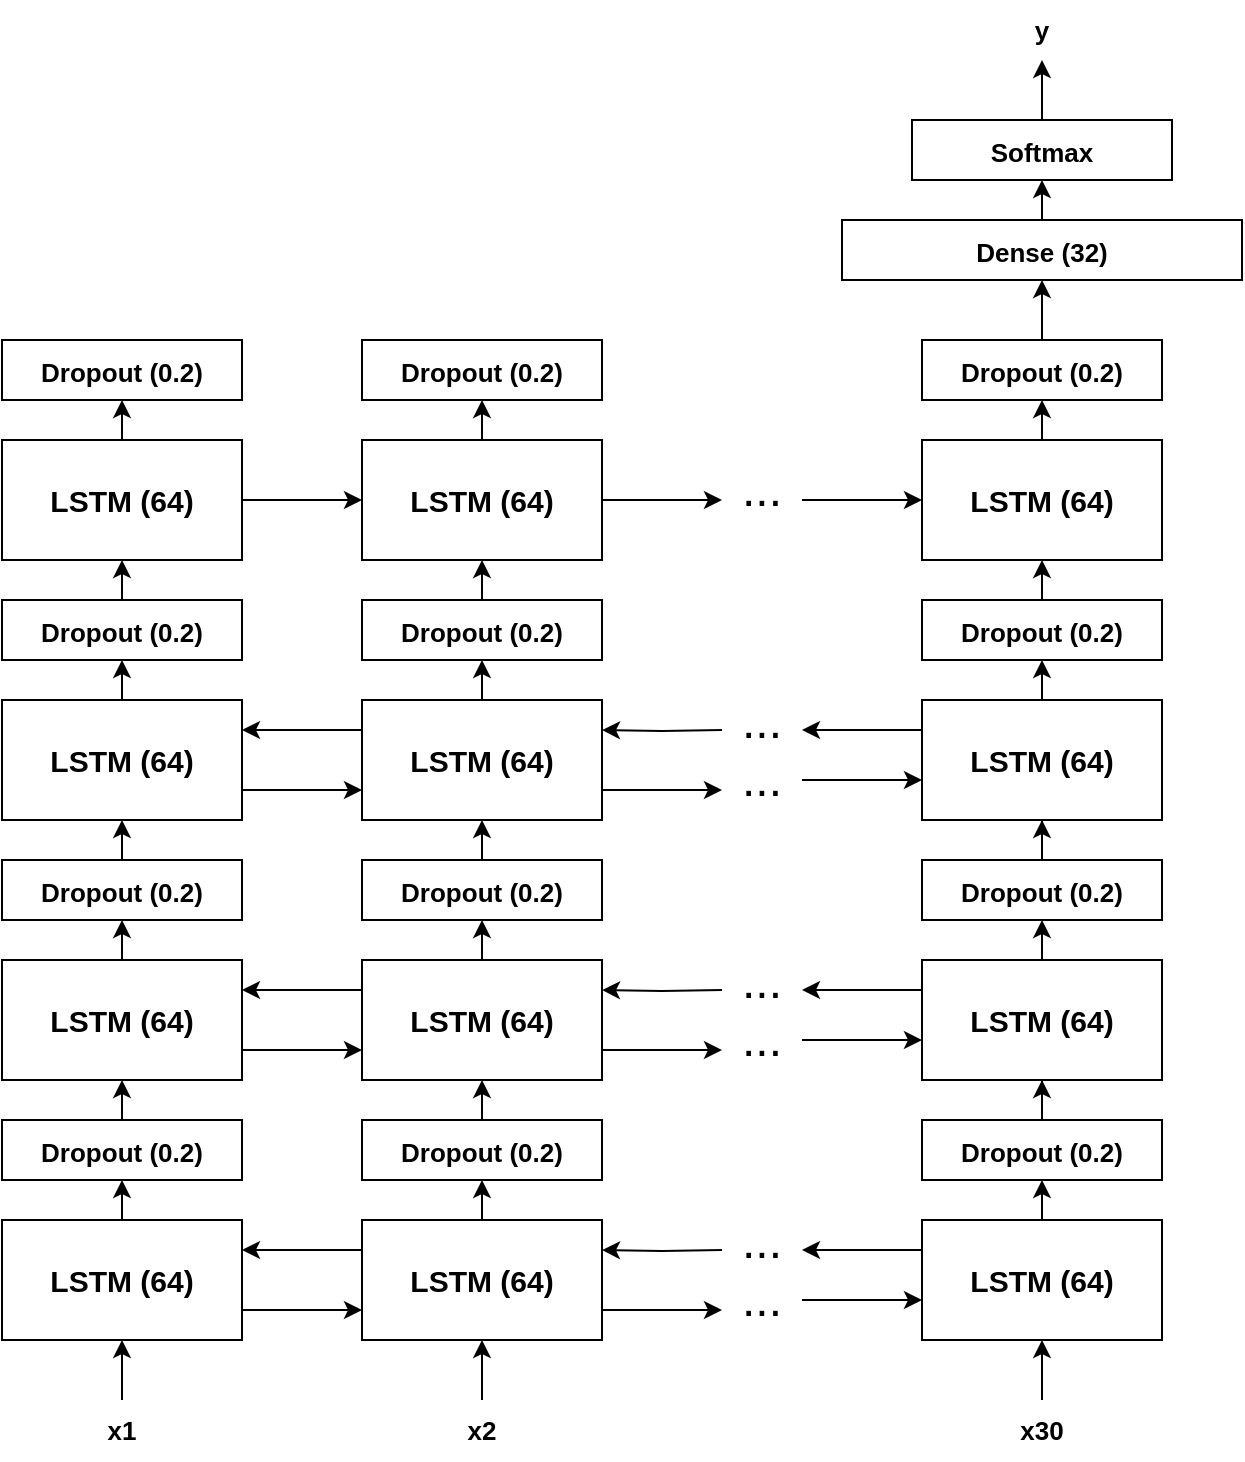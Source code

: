 <mxfile version="16.6.1" type="device"><diagram id="afFhLRDm-zISLwI9pYu6" name="Page-1"><mxGraphModel dx="1354" dy="777" grid="1" gridSize="10" guides="1" tooltips="1" connect="1" arrows="1" fold="1" page="1" pageScale="1" pageWidth="850" pageHeight="1100" math="0" shadow="0"><root><mxCell id="0"/><mxCell id="1" parent="0"/><mxCell id="ZPT5PB_aitIAxAzSOSwC-4" style="edgeStyle=orthogonalEdgeStyle;rounded=0;orthogonalLoop=1;jettySize=auto;html=1;exitX=1;exitY=0.75;exitDx=0;exitDy=0;entryX=0;entryY=0.75;entryDx=0;entryDy=0;" edge="1" parent="1" source="ZPT5PB_aitIAxAzSOSwC-1" target="ZPT5PB_aitIAxAzSOSwC-2"><mxGeometry relative="1" as="geometry"/></mxCell><mxCell id="ZPT5PB_aitIAxAzSOSwC-46" style="edgeStyle=orthogonalEdgeStyle;rounded=0;orthogonalLoop=1;jettySize=auto;html=1;exitX=0.5;exitY=0;exitDx=0;exitDy=0;entryX=0.5;entryY=1;entryDx=0;entryDy=0;fontSize=13;" edge="1" parent="1" source="ZPT5PB_aitIAxAzSOSwC-1" target="ZPT5PB_aitIAxAzSOSwC-45"><mxGeometry relative="1" as="geometry"/></mxCell><mxCell id="ZPT5PB_aitIAxAzSOSwC-1" value="&lt;b style=&quot;font-size: 15px&quot;&gt;LSTM (64)&lt;/b&gt;" style="rounded=0;whiteSpace=wrap;html=1;" vertex="1" parent="1"><mxGeometry x="40" y="700" width="120" height="60" as="geometry"/></mxCell><mxCell id="ZPT5PB_aitIAxAzSOSwC-5" style="edgeStyle=orthogonalEdgeStyle;rounded=0;orthogonalLoop=1;jettySize=auto;html=1;exitX=0;exitY=0.25;exitDx=0;exitDy=0;entryX=1;entryY=0.25;entryDx=0;entryDy=0;" edge="1" parent="1" source="ZPT5PB_aitIAxAzSOSwC-2" target="ZPT5PB_aitIAxAzSOSwC-1"><mxGeometry relative="1" as="geometry"/></mxCell><mxCell id="ZPT5PB_aitIAxAzSOSwC-6" style="edgeStyle=orthogonalEdgeStyle;rounded=0;orthogonalLoop=1;jettySize=auto;html=1;exitX=1;exitY=0.75;exitDx=0;exitDy=0;" edge="1" parent="1" source="ZPT5PB_aitIAxAzSOSwC-2"><mxGeometry relative="1" as="geometry"><mxPoint x="400" y="745" as="targetPoint"/></mxGeometry></mxCell><mxCell id="ZPT5PB_aitIAxAzSOSwC-7" style="edgeStyle=orthogonalEdgeStyle;rounded=0;orthogonalLoop=1;jettySize=auto;html=1;entryX=1;entryY=0.25;entryDx=0;entryDy=0;" edge="1" parent="1" target="ZPT5PB_aitIAxAzSOSwC-2"><mxGeometry relative="1" as="geometry"><mxPoint x="400" y="715" as="targetPoint"/><mxPoint x="400" y="715" as="sourcePoint"/></mxGeometry></mxCell><mxCell id="ZPT5PB_aitIAxAzSOSwC-49" style="edgeStyle=orthogonalEdgeStyle;rounded=0;orthogonalLoop=1;jettySize=auto;html=1;exitX=0.5;exitY=0;exitDx=0;exitDy=0;entryX=0.5;entryY=1;entryDx=0;entryDy=0;fontSize=13;" edge="1" parent="1" source="ZPT5PB_aitIAxAzSOSwC-2" target="ZPT5PB_aitIAxAzSOSwC-47"><mxGeometry relative="1" as="geometry"/></mxCell><mxCell id="ZPT5PB_aitIAxAzSOSwC-2" value="&lt;b style=&quot;font-size: 15px&quot;&gt;LSTM (64)&lt;/b&gt;" style="rounded=0;whiteSpace=wrap;html=1;" vertex="1" parent="1"><mxGeometry x="220" y="700" width="120" height="60" as="geometry"/></mxCell><mxCell id="ZPT5PB_aitIAxAzSOSwC-8" style="edgeStyle=orthogonalEdgeStyle;rounded=0;orthogonalLoop=1;jettySize=auto;html=1;exitX=0;exitY=0.25;exitDx=0;exitDy=0;" edge="1" parent="1" source="ZPT5PB_aitIAxAzSOSwC-3"><mxGeometry relative="1" as="geometry"><mxPoint x="440" y="715" as="targetPoint"/></mxGeometry></mxCell><mxCell id="ZPT5PB_aitIAxAzSOSwC-50" style="edgeStyle=orthogonalEdgeStyle;rounded=0;orthogonalLoop=1;jettySize=auto;html=1;exitX=0.5;exitY=0;exitDx=0;exitDy=0;entryX=0.5;entryY=1;entryDx=0;entryDy=0;fontSize=13;" edge="1" parent="1" source="ZPT5PB_aitIAxAzSOSwC-3" target="ZPT5PB_aitIAxAzSOSwC-48"><mxGeometry relative="1" as="geometry"/></mxCell><mxCell id="ZPT5PB_aitIAxAzSOSwC-3" value="&lt;b style=&quot;font-size: 15px&quot;&gt;LSTM (64)&lt;/b&gt;" style="rounded=0;whiteSpace=wrap;html=1;" vertex="1" parent="1"><mxGeometry x="500" y="700" width="120" height="60" as="geometry"/></mxCell><mxCell id="ZPT5PB_aitIAxAzSOSwC-9" style="edgeStyle=orthogonalEdgeStyle;rounded=0;orthogonalLoop=1;jettySize=auto;html=1;exitX=1;exitY=0.75;exitDx=0;exitDy=0;" edge="1" parent="1"><mxGeometry relative="1" as="geometry"><mxPoint x="500" y="740" as="targetPoint"/><mxPoint x="440" y="740" as="sourcePoint"/></mxGeometry></mxCell><mxCell id="ZPT5PB_aitIAxAzSOSwC-13" value="...&lt;br&gt;..." style="text;html=1;strokeColor=none;fillColor=none;align=center;verticalAlign=middle;whiteSpace=wrap;rounded=0;fontSize=24;" vertex="1" parent="1"><mxGeometry x="390" y="710" width="60" height="30" as="geometry"/></mxCell><mxCell id="ZPT5PB_aitIAxAzSOSwC-67" style="edgeStyle=orthogonalEdgeStyle;rounded=0;orthogonalLoop=1;jettySize=auto;html=1;exitX=0.5;exitY=0;exitDx=0;exitDy=0;entryX=0.5;entryY=1;entryDx=0;entryDy=0;fontSize=13;" edge="1" parent="1" source="ZPT5PB_aitIAxAzSOSwC-45" target="ZPT5PB_aitIAxAzSOSwC-53"><mxGeometry relative="1" as="geometry"/></mxCell><mxCell id="ZPT5PB_aitIAxAzSOSwC-45" value="&lt;b&gt;&lt;font style=&quot;font-size: 13px&quot;&gt;Dropout (0.2)&lt;/font&gt;&lt;/b&gt;" style="rounded=0;whiteSpace=wrap;html=1;fontSize=15;" vertex="1" parent="1"><mxGeometry x="40" y="650" width="120" height="30" as="geometry"/></mxCell><mxCell id="ZPT5PB_aitIAxAzSOSwC-69" style="edgeStyle=orthogonalEdgeStyle;rounded=0;orthogonalLoop=1;jettySize=auto;html=1;exitX=0.5;exitY=0;exitDx=0;exitDy=0;entryX=0.5;entryY=1;entryDx=0;entryDy=0;fontSize=13;" edge="1" parent="1" source="ZPT5PB_aitIAxAzSOSwC-47" target="ZPT5PB_aitIAxAzSOSwC-58"><mxGeometry relative="1" as="geometry"/></mxCell><mxCell id="ZPT5PB_aitIAxAzSOSwC-47" value="&lt;b&gt;&lt;font style=&quot;font-size: 13px&quot;&gt;Dropout (0.2)&lt;/font&gt;&lt;/b&gt;" style="rounded=0;whiteSpace=wrap;html=1;fontSize=15;" vertex="1" parent="1"><mxGeometry x="220" y="650" width="120" height="30" as="geometry"/></mxCell><mxCell id="ZPT5PB_aitIAxAzSOSwC-70" style="edgeStyle=orthogonalEdgeStyle;rounded=0;orthogonalLoop=1;jettySize=auto;html=1;exitX=0.5;exitY=0;exitDx=0;exitDy=0;fontSize=13;" edge="1" parent="1" source="ZPT5PB_aitIAxAzSOSwC-48" target="ZPT5PB_aitIAxAzSOSwC-61"><mxGeometry relative="1" as="geometry"/></mxCell><mxCell id="ZPT5PB_aitIAxAzSOSwC-48" value="&lt;b&gt;&lt;font style=&quot;font-size: 13px&quot;&gt;Dropout (0.2)&lt;/font&gt;&lt;/b&gt;" style="rounded=0;whiteSpace=wrap;html=1;fontSize=15;" vertex="1" parent="1"><mxGeometry x="500" y="650" width="120" height="30" as="geometry"/></mxCell><mxCell id="ZPT5PB_aitIAxAzSOSwC-51" style="edgeStyle=orthogonalEdgeStyle;rounded=0;orthogonalLoop=1;jettySize=auto;html=1;exitX=1;exitY=0.75;exitDx=0;exitDy=0;entryX=0;entryY=0.75;entryDx=0;entryDy=0;" edge="1" parent="1" source="ZPT5PB_aitIAxAzSOSwC-53" target="ZPT5PB_aitIAxAzSOSwC-58"><mxGeometry relative="1" as="geometry"/></mxCell><mxCell id="ZPT5PB_aitIAxAzSOSwC-52" style="edgeStyle=orthogonalEdgeStyle;rounded=0;orthogonalLoop=1;jettySize=auto;html=1;exitX=0.5;exitY=0;exitDx=0;exitDy=0;entryX=0.5;entryY=1;entryDx=0;entryDy=0;fontSize=13;" edge="1" parent="1" source="ZPT5PB_aitIAxAzSOSwC-53" target="ZPT5PB_aitIAxAzSOSwC-64"><mxGeometry relative="1" as="geometry"/></mxCell><mxCell id="ZPT5PB_aitIAxAzSOSwC-53" value="&lt;b style=&quot;font-size: 15px&quot;&gt;LSTM (64)&lt;/b&gt;" style="rounded=0;whiteSpace=wrap;html=1;" vertex="1" parent="1"><mxGeometry x="40" y="570" width="120" height="60" as="geometry"/></mxCell><mxCell id="ZPT5PB_aitIAxAzSOSwC-54" style="edgeStyle=orthogonalEdgeStyle;rounded=0;orthogonalLoop=1;jettySize=auto;html=1;exitX=0;exitY=0.25;exitDx=0;exitDy=0;entryX=1;entryY=0.25;entryDx=0;entryDy=0;" edge="1" parent="1" source="ZPT5PB_aitIAxAzSOSwC-58" target="ZPT5PB_aitIAxAzSOSwC-53"><mxGeometry relative="1" as="geometry"/></mxCell><mxCell id="ZPT5PB_aitIAxAzSOSwC-55" style="edgeStyle=orthogonalEdgeStyle;rounded=0;orthogonalLoop=1;jettySize=auto;html=1;exitX=1;exitY=0.75;exitDx=0;exitDy=0;" edge="1" parent="1" source="ZPT5PB_aitIAxAzSOSwC-58"><mxGeometry relative="1" as="geometry"><mxPoint x="400" y="615" as="targetPoint"/></mxGeometry></mxCell><mxCell id="ZPT5PB_aitIAxAzSOSwC-56" style="edgeStyle=orthogonalEdgeStyle;rounded=0;orthogonalLoop=1;jettySize=auto;html=1;entryX=1;entryY=0.25;entryDx=0;entryDy=0;" edge="1" parent="1" target="ZPT5PB_aitIAxAzSOSwC-58"><mxGeometry relative="1" as="geometry"><mxPoint x="400" y="585" as="targetPoint"/><mxPoint x="400" y="585" as="sourcePoint"/></mxGeometry></mxCell><mxCell id="ZPT5PB_aitIAxAzSOSwC-57" style="edgeStyle=orthogonalEdgeStyle;rounded=0;orthogonalLoop=1;jettySize=auto;html=1;exitX=0.5;exitY=0;exitDx=0;exitDy=0;entryX=0.5;entryY=1;entryDx=0;entryDy=0;fontSize=13;" edge="1" parent="1" source="ZPT5PB_aitIAxAzSOSwC-58" target="ZPT5PB_aitIAxAzSOSwC-65"><mxGeometry relative="1" as="geometry"/></mxCell><mxCell id="ZPT5PB_aitIAxAzSOSwC-58" value="&lt;b style=&quot;font-size: 15px&quot;&gt;LSTM (64)&lt;/b&gt;" style="rounded=0;whiteSpace=wrap;html=1;" vertex="1" parent="1"><mxGeometry x="220" y="570" width="120" height="60" as="geometry"/></mxCell><mxCell id="ZPT5PB_aitIAxAzSOSwC-59" style="edgeStyle=orthogonalEdgeStyle;rounded=0;orthogonalLoop=1;jettySize=auto;html=1;exitX=0;exitY=0.25;exitDx=0;exitDy=0;" edge="1" parent="1" source="ZPT5PB_aitIAxAzSOSwC-61"><mxGeometry relative="1" as="geometry"><mxPoint x="440" y="585" as="targetPoint"/></mxGeometry></mxCell><mxCell id="ZPT5PB_aitIAxAzSOSwC-60" style="edgeStyle=orthogonalEdgeStyle;rounded=0;orthogonalLoop=1;jettySize=auto;html=1;exitX=0.5;exitY=0;exitDx=0;exitDy=0;entryX=0.5;entryY=1;entryDx=0;entryDy=0;fontSize=13;" edge="1" parent="1" source="ZPT5PB_aitIAxAzSOSwC-61" target="ZPT5PB_aitIAxAzSOSwC-66"><mxGeometry relative="1" as="geometry"/></mxCell><mxCell id="ZPT5PB_aitIAxAzSOSwC-61" value="&lt;b style=&quot;font-size: 15px&quot;&gt;LSTM (64)&lt;/b&gt;" style="rounded=0;whiteSpace=wrap;html=1;" vertex="1" parent="1"><mxGeometry x="500" y="570" width="120" height="60" as="geometry"/></mxCell><mxCell id="ZPT5PB_aitIAxAzSOSwC-62" style="edgeStyle=orthogonalEdgeStyle;rounded=0;orthogonalLoop=1;jettySize=auto;html=1;exitX=1;exitY=0.75;exitDx=0;exitDy=0;" edge="1" parent="1"><mxGeometry relative="1" as="geometry"><mxPoint x="500" y="610" as="targetPoint"/><mxPoint x="440" y="610" as="sourcePoint"/></mxGeometry></mxCell><mxCell id="ZPT5PB_aitIAxAzSOSwC-63" value="...&lt;br&gt;..." style="text;html=1;strokeColor=none;fillColor=none;align=center;verticalAlign=middle;whiteSpace=wrap;rounded=0;fontSize=24;" vertex="1" parent="1"><mxGeometry x="390" y="580" width="60" height="30" as="geometry"/></mxCell><mxCell id="ZPT5PB_aitIAxAzSOSwC-87" style="edgeStyle=orthogonalEdgeStyle;rounded=0;orthogonalLoop=1;jettySize=auto;html=1;exitX=0.5;exitY=0;exitDx=0;exitDy=0;entryX=0.5;entryY=1;entryDx=0;entryDy=0;fontSize=13;" edge="1" parent="1" source="ZPT5PB_aitIAxAzSOSwC-64" target="ZPT5PB_aitIAxAzSOSwC-73"><mxGeometry relative="1" as="geometry"/></mxCell><mxCell id="ZPT5PB_aitIAxAzSOSwC-64" value="&lt;b&gt;&lt;font style=&quot;font-size: 13px&quot;&gt;Dropout (0.2)&lt;/font&gt;&lt;/b&gt;" style="rounded=0;whiteSpace=wrap;html=1;fontSize=15;" vertex="1" parent="1"><mxGeometry x="40" y="520" width="120" height="30" as="geometry"/></mxCell><mxCell id="ZPT5PB_aitIAxAzSOSwC-88" style="edgeStyle=orthogonalEdgeStyle;rounded=0;orthogonalLoop=1;jettySize=auto;html=1;exitX=0.5;exitY=0;exitDx=0;exitDy=0;entryX=0.5;entryY=1;entryDx=0;entryDy=0;fontSize=13;" edge="1" parent="1" source="ZPT5PB_aitIAxAzSOSwC-65" target="ZPT5PB_aitIAxAzSOSwC-78"><mxGeometry relative="1" as="geometry"/></mxCell><mxCell id="ZPT5PB_aitIAxAzSOSwC-65" value="&lt;b&gt;&lt;font style=&quot;font-size: 13px&quot;&gt;Dropout (0.2)&lt;/font&gt;&lt;/b&gt;" style="rounded=0;whiteSpace=wrap;html=1;fontSize=15;" vertex="1" parent="1"><mxGeometry x="220" y="520" width="120" height="30" as="geometry"/></mxCell><mxCell id="ZPT5PB_aitIAxAzSOSwC-89" style="edgeStyle=orthogonalEdgeStyle;rounded=0;orthogonalLoop=1;jettySize=auto;html=1;exitX=0.5;exitY=0;exitDx=0;exitDy=0;fontSize=13;" edge="1" parent="1" source="ZPT5PB_aitIAxAzSOSwC-66" target="ZPT5PB_aitIAxAzSOSwC-81"><mxGeometry relative="1" as="geometry"/></mxCell><mxCell id="ZPT5PB_aitIAxAzSOSwC-66" value="&lt;b&gt;&lt;font style=&quot;font-size: 13px&quot;&gt;Dropout (0.2)&lt;/font&gt;&lt;/b&gt;" style="rounded=0;whiteSpace=wrap;html=1;fontSize=15;" vertex="1" parent="1"><mxGeometry x="500" y="520" width="120" height="30" as="geometry"/></mxCell><mxCell id="ZPT5PB_aitIAxAzSOSwC-71" style="edgeStyle=orthogonalEdgeStyle;rounded=0;orthogonalLoop=1;jettySize=auto;html=1;exitX=1;exitY=0.75;exitDx=0;exitDy=0;entryX=0;entryY=0.75;entryDx=0;entryDy=0;" edge="1" parent="1" source="ZPT5PB_aitIAxAzSOSwC-73" target="ZPT5PB_aitIAxAzSOSwC-78"><mxGeometry relative="1" as="geometry"/></mxCell><mxCell id="ZPT5PB_aitIAxAzSOSwC-72" style="edgeStyle=orthogonalEdgeStyle;rounded=0;orthogonalLoop=1;jettySize=auto;html=1;exitX=0.5;exitY=0;exitDx=0;exitDy=0;entryX=0.5;entryY=1;entryDx=0;entryDy=0;fontSize=13;" edge="1" parent="1" source="ZPT5PB_aitIAxAzSOSwC-73" target="ZPT5PB_aitIAxAzSOSwC-84"><mxGeometry relative="1" as="geometry"/></mxCell><mxCell id="ZPT5PB_aitIAxAzSOSwC-73" value="&lt;b style=&quot;font-size: 15px&quot;&gt;LSTM (64)&lt;/b&gt;" style="rounded=0;whiteSpace=wrap;html=1;" vertex="1" parent="1"><mxGeometry x="40" y="440" width="120" height="60" as="geometry"/></mxCell><mxCell id="ZPT5PB_aitIAxAzSOSwC-74" style="edgeStyle=orthogonalEdgeStyle;rounded=0;orthogonalLoop=1;jettySize=auto;html=1;exitX=0;exitY=0.25;exitDx=0;exitDy=0;entryX=1;entryY=0.25;entryDx=0;entryDy=0;" edge="1" parent="1" source="ZPT5PB_aitIAxAzSOSwC-78" target="ZPT5PB_aitIAxAzSOSwC-73"><mxGeometry relative="1" as="geometry"/></mxCell><mxCell id="ZPT5PB_aitIAxAzSOSwC-75" style="edgeStyle=orthogonalEdgeStyle;rounded=0;orthogonalLoop=1;jettySize=auto;html=1;exitX=1;exitY=0.75;exitDx=0;exitDy=0;" edge="1" parent="1" source="ZPT5PB_aitIAxAzSOSwC-78"><mxGeometry relative="1" as="geometry"><mxPoint x="400" y="485" as="targetPoint"/></mxGeometry></mxCell><mxCell id="ZPT5PB_aitIAxAzSOSwC-76" style="edgeStyle=orthogonalEdgeStyle;rounded=0;orthogonalLoop=1;jettySize=auto;html=1;entryX=1;entryY=0.25;entryDx=0;entryDy=0;" edge="1" parent="1" target="ZPT5PB_aitIAxAzSOSwC-78"><mxGeometry relative="1" as="geometry"><mxPoint x="400" y="455" as="targetPoint"/><mxPoint x="400" y="455" as="sourcePoint"/></mxGeometry></mxCell><mxCell id="ZPT5PB_aitIAxAzSOSwC-77" style="edgeStyle=orthogonalEdgeStyle;rounded=0;orthogonalLoop=1;jettySize=auto;html=1;exitX=0.5;exitY=0;exitDx=0;exitDy=0;entryX=0.5;entryY=1;entryDx=0;entryDy=0;fontSize=13;" edge="1" parent="1" source="ZPT5PB_aitIAxAzSOSwC-78" target="ZPT5PB_aitIAxAzSOSwC-85"><mxGeometry relative="1" as="geometry"/></mxCell><mxCell id="ZPT5PB_aitIAxAzSOSwC-78" value="&lt;b style=&quot;font-size: 15px&quot;&gt;LSTM (64)&lt;/b&gt;" style="rounded=0;whiteSpace=wrap;html=1;" vertex="1" parent="1"><mxGeometry x="220" y="440" width="120" height="60" as="geometry"/></mxCell><mxCell id="ZPT5PB_aitIAxAzSOSwC-79" style="edgeStyle=orthogonalEdgeStyle;rounded=0;orthogonalLoop=1;jettySize=auto;html=1;exitX=0;exitY=0.25;exitDx=0;exitDy=0;" edge="1" parent="1" source="ZPT5PB_aitIAxAzSOSwC-81"><mxGeometry relative="1" as="geometry"><mxPoint x="440" y="455" as="targetPoint"/></mxGeometry></mxCell><mxCell id="ZPT5PB_aitIAxAzSOSwC-80" style="edgeStyle=orthogonalEdgeStyle;rounded=0;orthogonalLoop=1;jettySize=auto;html=1;exitX=0.5;exitY=0;exitDx=0;exitDy=0;entryX=0.5;entryY=1;entryDx=0;entryDy=0;fontSize=13;" edge="1" parent="1" source="ZPT5PB_aitIAxAzSOSwC-81" target="ZPT5PB_aitIAxAzSOSwC-86"><mxGeometry relative="1" as="geometry"/></mxCell><mxCell id="ZPT5PB_aitIAxAzSOSwC-81" value="&lt;b style=&quot;font-size: 15px&quot;&gt;LSTM (64)&lt;/b&gt;" style="rounded=0;whiteSpace=wrap;html=1;" vertex="1" parent="1"><mxGeometry x="500" y="440" width="120" height="60" as="geometry"/></mxCell><mxCell id="ZPT5PB_aitIAxAzSOSwC-82" style="edgeStyle=orthogonalEdgeStyle;rounded=0;orthogonalLoop=1;jettySize=auto;html=1;exitX=1;exitY=0.75;exitDx=0;exitDy=0;" edge="1" parent="1"><mxGeometry relative="1" as="geometry"><mxPoint x="500" y="480" as="targetPoint"/><mxPoint x="440" y="480" as="sourcePoint"/></mxGeometry></mxCell><mxCell id="ZPT5PB_aitIAxAzSOSwC-83" value="...&lt;br&gt;..." style="text;html=1;strokeColor=none;fillColor=none;align=center;verticalAlign=middle;whiteSpace=wrap;rounded=0;fontSize=24;" vertex="1" parent="1"><mxGeometry x="390" y="450" width="60" height="30" as="geometry"/></mxCell><mxCell id="ZPT5PB_aitIAxAzSOSwC-160" style="edgeStyle=orthogonalEdgeStyle;rounded=0;orthogonalLoop=1;jettySize=auto;html=1;exitX=0.5;exitY=0;exitDx=0;exitDy=0;entryX=0.5;entryY=1;entryDx=0;entryDy=0;fontSize=13;" edge="1" parent="1" source="ZPT5PB_aitIAxAzSOSwC-84" target="ZPT5PB_aitIAxAzSOSwC-146"><mxGeometry relative="1" as="geometry"/></mxCell><mxCell id="ZPT5PB_aitIAxAzSOSwC-84" value="&lt;b&gt;&lt;font style=&quot;font-size: 13px&quot;&gt;Dropout (0.2)&lt;/font&gt;&lt;/b&gt;" style="rounded=0;whiteSpace=wrap;html=1;fontSize=15;" vertex="1" parent="1"><mxGeometry x="40" y="390" width="120" height="30" as="geometry"/></mxCell><mxCell id="ZPT5PB_aitIAxAzSOSwC-161" style="edgeStyle=orthogonalEdgeStyle;rounded=0;orthogonalLoop=1;jettySize=auto;html=1;exitX=0.5;exitY=0;exitDx=0;exitDy=0;entryX=0.5;entryY=1;entryDx=0;entryDy=0;fontSize=13;" edge="1" parent="1" source="ZPT5PB_aitIAxAzSOSwC-85" target="ZPT5PB_aitIAxAzSOSwC-151"><mxGeometry relative="1" as="geometry"/></mxCell><mxCell id="ZPT5PB_aitIAxAzSOSwC-85" value="&lt;b&gt;&lt;font style=&quot;font-size: 13px&quot;&gt;Dropout (0.2)&lt;/font&gt;&lt;/b&gt;" style="rounded=0;whiteSpace=wrap;html=1;fontSize=15;" vertex="1" parent="1"><mxGeometry x="220" y="390" width="120" height="30" as="geometry"/></mxCell><mxCell id="ZPT5PB_aitIAxAzSOSwC-162" style="edgeStyle=orthogonalEdgeStyle;rounded=0;orthogonalLoop=1;jettySize=auto;html=1;exitX=0.5;exitY=0;exitDx=0;exitDy=0;entryX=0.5;entryY=1;entryDx=0;entryDy=0;fontSize=13;" edge="1" parent="1" source="ZPT5PB_aitIAxAzSOSwC-86" target="ZPT5PB_aitIAxAzSOSwC-154"><mxGeometry relative="1" as="geometry"/></mxCell><mxCell id="ZPT5PB_aitIAxAzSOSwC-86" value="&lt;b&gt;&lt;font style=&quot;font-size: 13px&quot;&gt;Dropout (0.2)&lt;/font&gt;&lt;/b&gt;" style="rounded=0;whiteSpace=wrap;html=1;fontSize=15;" vertex="1" parent="1"><mxGeometry x="500" y="390" width="120" height="30" as="geometry"/></mxCell><mxCell id="ZPT5PB_aitIAxAzSOSwC-145" style="edgeStyle=orthogonalEdgeStyle;rounded=0;orthogonalLoop=1;jettySize=auto;html=1;exitX=0.5;exitY=0;exitDx=0;exitDy=0;entryX=0.5;entryY=1;entryDx=0;entryDy=0;fontSize=13;" edge="1" parent="1" source="ZPT5PB_aitIAxAzSOSwC-146" target="ZPT5PB_aitIAxAzSOSwC-157"><mxGeometry relative="1" as="geometry"/></mxCell><mxCell id="ZPT5PB_aitIAxAzSOSwC-163" style="edgeStyle=orthogonalEdgeStyle;rounded=0;orthogonalLoop=1;jettySize=auto;html=1;exitX=1;exitY=0.5;exitDx=0;exitDy=0;entryX=0;entryY=0.5;entryDx=0;entryDy=0;fontSize=13;" edge="1" parent="1" source="ZPT5PB_aitIAxAzSOSwC-146" target="ZPT5PB_aitIAxAzSOSwC-151"><mxGeometry relative="1" as="geometry"/></mxCell><mxCell id="ZPT5PB_aitIAxAzSOSwC-146" value="&lt;b style=&quot;font-size: 15px&quot;&gt;LSTM (64)&lt;/b&gt;" style="rounded=0;whiteSpace=wrap;html=1;" vertex="1" parent="1"><mxGeometry x="40" y="310" width="120" height="60" as="geometry"/></mxCell><mxCell id="ZPT5PB_aitIAxAzSOSwC-150" style="edgeStyle=orthogonalEdgeStyle;rounded=0;orthogonalLoop=1;jettySize=auto;html=1;exitX=0.5;exitY=0;exitDx=0;exitDy=0;entryX=0.5;entryY=1;entryDx=0;entryDy=0;fontSize=13;" edge="1" parent="1" source="ZPT5PB_aitIAxAzSOSwC-151" target="ZPT5PB_aitIAxAzSOSwC-158"><mxGeometry relative="1" as="geometry"/></mxCell><mxCell id="ZPT5PB_aitIAxAzSOSwC-164" style="edgeStyle=orthogonalEdgeStyle;rounded=0;orthogonalLoop=1;jettySize=auto;html=1;exitX=1;exitY=0.5;exitDx=0;exitDy=0;fontSize=13;" edge="1" parent="1" source="ZPT5PB_aitIAxAzSOSwC-151"><mxGeometry relative="1" as="geometry"><mxPoint x="400" y="340" as="targetPoint"/></mxGeometry></mxCell><mxCell id="ZPT5PB_aitIAxAzSOSwC-151" value="&lt;b style=&quot;font-size: 15px&quot;&gt;LSTM (64)&lt;/b&gt;" style="rounded=0;whiteSpace=wrap;html=1;" vertex="1" parent="1"><mxGeometry x="220" y="310" width="120" height="60" as="geometry"/></mxCell><mxCell id="ZPT5PB_aitIAxAzSOSwC-153" style="edgeStyle=orthogonalEdgeStyle;rounded=0;orthogonalLoop=1;jettySize=auto;html=1;exitX=0.5;exitY=0;exitDx=0;exitDy=0;entryX=0.5;entryY=1;entryDx=0;entryDy=0;fontSize=13;" edge="1" parent="1" source="ZPT5PB_aitIAxAzSOSwC-154" target="ZPT5PB_aitIAxAzSOSwC-159"><mxGeometry relative="1" as="geometry"/></mxCell><mxCell id="ZPT5PB_aitIAxAzSOSwC-154" value="&lt;b style=&quot;font-size: 15px&quot;&gt;LSTM (64)&lt;/b&gt;" style="rounded=0;whiteSpace=wrap;html=1;" vertex="1" parent="1"><mxGeometry x="500" y="310" width="120" height="60" as="geometry"/></mxCell><mxCell id="ZPT5PB_aitIAxAzSOSwC-157" value="&lt;b&gt;&lt;font style=&quot;font-size: 13px&quot;&gt;Dropout (0.2)&lt;/font&gt;&lt;/b&gt;" style="rounded=0;whiteSpace=wrap;html=1;fontSize=15;" vertex="1" parent="1"><mxGeometry x="40" y="260" width="120" height="30" as="geometry"/></mxCell><mxCell id="ZPT5PB_aitIAxAzSOSwC-158" value="&lt;b&gt;&lt;font style=&quot;font-size: 13px&quot;&gt;Dropout (0.2)&lt;/font&gt;&lt;/b&gt;" style="rounded=0;whiteSpace=wrap;html=1;fontSize=15;" vertex="1" parent="1"><mxGeometry x="220" y="260" width="120" height="30" as="geometry"/></mxCell><mxCell id="ZPT5PB_aitIAxAzSOSwC-169" style="edgeStyle=orthogonalEdgeStyle;rounded=0;orthogonalLoop=1;jettySize=auto;html=1;exitX=0.5;exitY=0;exitDx=0;exitDy=0;entryX=0.5;entryY=1;entryDx=0;entryDy=0;fontSize=13;" edge="1" parent="1" source="ZPT5PB_aitIAxAzSOSwC-159" target="ZPT5PB_aitIAxAzSOSwC-167"><mxGeometry relative="1" as="geometry"/></mxCell><mxCell id="ZPT5PB_aitIAxAzSOSwC-159" value="&lt;b&gt;&lt;font style=&quot;font-size: 13px&quot;&gt;Dropout (0.2)&lt;/font&gt;&lt;/b&gt;" style="rounded=0;whiteSpace=wrap;html=1;fontSize=15;" vertex="1" parent="1"><mxGeometry x="500" y="260" width="120" height="30" as="geometry"/></mxCell><mxCell id="ZPT5PB_aitIAxAzSOSwC-165" style="edgeStyle=orthogonalEdgeStyle;rounded=0;orthogonalLoop=1;jettySize=auto;html=1;fontSize=13;entryX=0;entryY=0.5;entryDx=0;entryDy=0;" edge="1" parent="1" target="ZPT5PB_aitIAxAzSOSwC-154"><mxGeometry relative="1" as="geometry"><mxPoint x="410" y="350" as="targetPoint"/><mxPoint x="440" y="340" as="sourcePoint"/><Array as="points"><mxPoint x="470" y="340"/><mxPoint x="470" y="340"/></Array></mxGeometry></mxCell><mxCell id="ZPT5PB_aitIAxAzSOSwC-166" value="..." style="text;html=1;strokeColor=none;fillColor=none;align=center;verticalAlign=middle;whiteSpace=wrap;rounded=0;fontSize=24;" vertex="1" parent="1"><mxGeometry x="390" y="320" width="60" height="30" as="geometry"/></mxCell><mxCell id="ZPT5PB_aitIAxAzSOSwC-170" style="edgeStyle=orthogonalEdgeStyle;rounded=0;orthogonalLoop=1;jettySize=auto;html=1;exitX=0.5;exitY=0;exitDx=0;exitDy=0;entryX=0.5;entryY=1;entryDx=0;entryDy=0;fontSize=13;" edge="1" parent="1" source="ZPT5PB_aitIAxAzSOSwC-167" target="ZPT5PB_aitIAxAzSOSwC-168"><mxGeometry relative="1" as="geometry"/></mxCell><mxCell id="ZPT5PB_aitIAxAzSOSwC-167" value="&lt;b&gt;&lt;font style=&quot;font-size: 13px&quot;&gt;Dense (32)&lt;/font&gt;&lt;/b&gt;" style="rounded=0;whiteSpace=wrap;html=1;fontSize=15;" vertex="1" parent="1"><mxGeometry x="460" y="200" width="200" height="30" as="geometry"/></mxCell><mxCell id="ZPT5PB_aitIAxAzSOSwC-171" style="edgeStyle=orthogonalEdgeStyle;rounded=0;orthogonalLoop=1;jettySize=auto;html=1;exitX=0.5;exitY=0;exitDx=0;exitDy=0;fontSize=13;" edge="1" parent="1" source="ZPT5PB_aitIAxAzSOSwC-168"><mxGeometry relative="1" as="geometry"><mxPoint x="560" y="120" as="targetPoint"/></mxGeometry></mxCell><mxCell id="ZPT5PB_aitIAxAzSOSwC-168" value="&lt;b&gt;&lt;font style=&quot;font-size: 13px&quot;&gt;Softmax&lt;/font&gt;&lt;/b&gt;" style="rounded=0;whiteSpace=wrap;html=1;fontSize=15;" vertex="1" parent="1"><mxGeometry x="495" y="150" width="130" height="30" as="geometry"/></mxCell><mxCell id="ZPT5PB_aitIAxAzSOSwC-172" value="&lt;b&gt;y&lt;/b&gt;" style="text;html=1;strokeColor=none;fillColor=none;align=center;verticalAlign=middle;whiteSpace=wrap;rounded=0;fontSize=13;" vertex="1" parent="1"><mxGeometry x="530" y="90" width="60" height="30" as="geometry"/></mxCell><mxCell id="ZPT5PB_aitIAxAzSOSwC-176" style="edgeStyle=orthogonalEdgeStyle;rounded=0;orthogonalLoop=1;jettySize=auto;html=1;exitX=0.5;exitY=0;exitDx=0;exitDy=0;entryX=0.5;entryY=1;entryDx=0;entryDy=0;fontSize=13;" edge="1" parent="1" source="ZPT5PB_aitIAxAzSOSwC-173" target="ZPT5PB_aitIAxAzSOSwC-1"><mxGeometry relative="1" as="geometry"/></mxCell><mxCell id="ZPT5PB_aitIAxAzSOSwC-173" value="&lt;b&gt;x1&lt;/b&gt;" style="text;html=1;strokeColor=none;fillColor=none;align=center;verticalAlign=middle;whiteSpace=wrap;rounded=0;fontSize=13;" vertex="1" parent="1"><mxGeometry x="70" y="790" width="60" height="30" as="geometry"/></mxCell><mxCell id="ZPT5PB_aitIAxAzSOSwC-177" style="edgeStyle=orthogonalEdgeStyle;rounded=0;orthogonalLoop=1;jettySize=auto;html=1;exitX=0.5;exitY=0;exitDx=0;exitDy=0;entryX=0.5;entryY=1;entryDx=0;entryDy=0;fontSize=13;" edge="1" parent="1" source="ZPT5PB_aitIAxAzSOSwC-174" target="ZPT5PB_aitIAxAzSOSwC-2"><mxGeometry relative="1" as="geometry"/></mxCell><mxCell id="ZPT5PB_aitIAxAzSOSwC-174" value="&lt;b&gt;x2&lt;/b&gt;" style="text;html=1;strokeColor=none;fillColor=none;align=center;verticalAlign=middle;whiteSpace=wrap;rounded=0;fontSize=13;" vertex="1" parent="1"><mxGeometry x="250" y="790" width="60" height="30" as="geometry"/></mxCell><mxCell id="ZPT5PB_aitIAxAzSOSwC-178" style="edgeStyle=orthogonalEdgeStyle;rounded=0;orthogonalLoop=1;jettySize=auto;html=1;exitX=0.5;exitY=0;exitDx=0;exitDy=0;entryX=0.5;entryY=1;entryDx=0;entryDy=0;fontSize=13;" edge="1" parent="1" source="ZPT5PB_aitIAxAzSOSwC-175" target="ZPT5PB_aitIAxAzSOSwC-3"><mxGeometry relative="1" as="geometry"/></mxCell><mxCell id="ZPT5PB_aitIAxAzSOSwC-175" value="&lt;b&gt;x30&lt;/b&gt;" style="text;html=1;strokeColor=none;fillColor=none;align=center;verticalAlign=middle;whiteSpace=wrap;rounded=0;fontSize=13;" vertex="1" parent="1"><mxGeometry x="530" y="790" width="60" height="30" as="geometry"/></mxCell></root></mxGraphModel></diagram></mxfile>